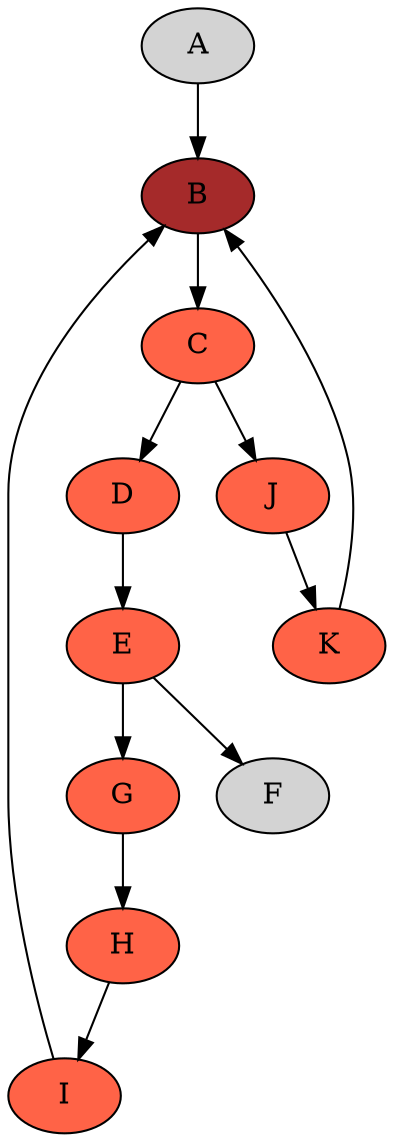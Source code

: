 digraph {
    node[style="filled"]
    zero[label="A"]
    a[label="B",fillcolor="brown"]
    b[label="C",fillcolor="tomato"]
    c[label="D",fillcolor="tomato"]
    d[label="E",fillcolor="tomato"]
    end[label="F"]
    z[label="G",fillcolor="tomato"]
    z2[label="H",fillcolor="tomato"]
    z3[label="I",fillcolor="tomato"]
    c2[label="J",fillcolor="tomato"]
    d2[label="K",fillcolor="tomato"]



    zero -> a
    a -> b
    b -> c
    b -> c2
    c -> d
    d -> z
    d -> end
    z -> z2
    z2 -> z3
    z3 -> a
    c2 -> d2
    d2 -> a
}